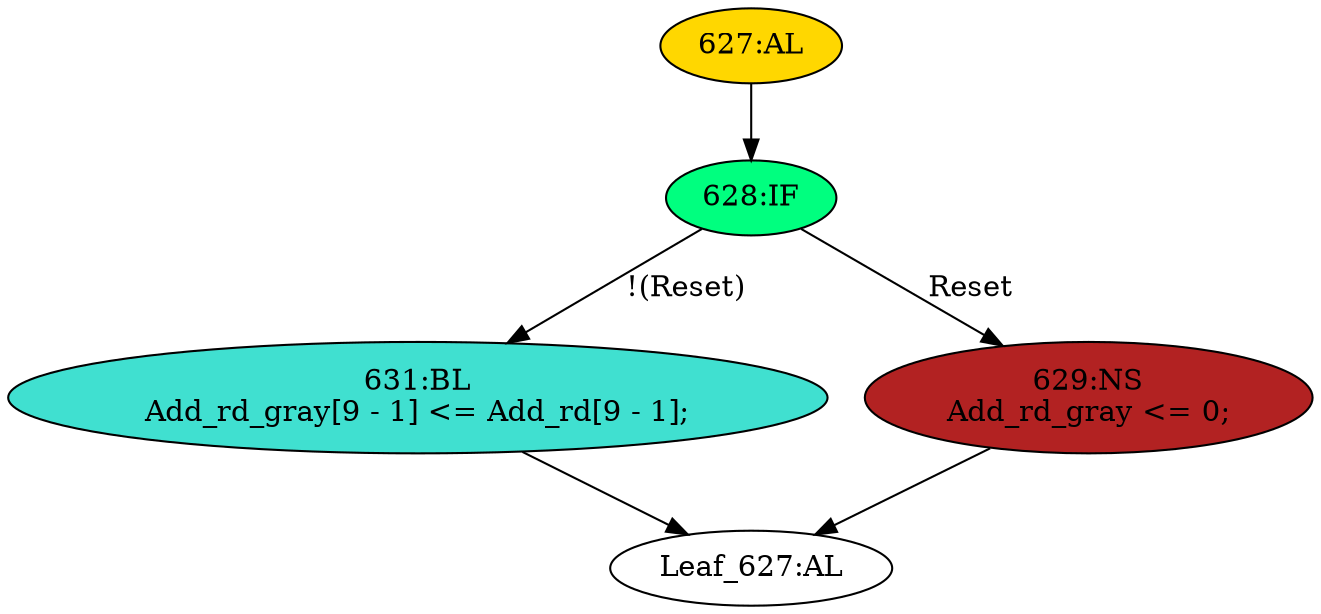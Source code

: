 strict digraph "" {
	node [label="\N"];
	"631:BL"	 [ast="<pyverilog.vparser.ast.Block object at 0x7fbd1c2e6ad0>",
		fillcolor=turquoise,
		label="631:BL
Add_rd_gray[9 - 1] <= Add_rd[9 - 1];",
		statements="[<pyverilog.vparser.ast.NonblockingSubstitution object at 0x7fbd1c2e6790>]",
		style=filled,
		typ=Block];
	"Leaf_627:AL"	 [def_var="['Add_rd_gray']",
		label="Leaf_627:AL"];
	"631:BL" -> "Leaf_627:AL"	 [cond="[]",
		lineno=None];
	"629:NS"	 [ast="<pyverilog.vparser.ast.NonblockingSubstitution object at 0x7fbd1c2d23d0>",
		fillcolor=firebrick,
		label="629:NS
Add_rd_gray <= 0;",
		statements="[<pyverilog.vparser.ast.NonblockingSubstitution object at 0x7fbd1c2d23d0>]",
		style=filled,
		typ=NonblockingSubstitution];
	"629:NS" -> "Leaf_627:AL"	 [cond="[]",
		lineno=None];
	"628:IF"	 [ast="<pyverilog.vparser.ast.IfStatement object at 0x7fbd1c2d2510>",
		fillcolor=springgreen,
		label="628:IF",
		statements="[]",
		style=filled,
		typ=IfStatement];
	"628:IF" -> "631:BL"	 [cond="['Reset']",
		label="!(Reset)",
		lineno=628];
	"628:IF" -> "629:NS"	 [cond="['Reset']",
		label=Reset,
		lineno=628];
	"627:AL"	 [ast="<pyverilog.vparser.ast.Always object at 0x7fbd1c2d2590>",
		clk_sens=False,
		fillcolor=gold,
		label="627:AL",
		sens="['Reset', 'Clk_SYS']",
		statements="[]",
		style=filled,
		typ=Always,
		use_var="['Reset', 'Add_rd']"];
	"627:AL" -> "628:IF"	 [cond="[]",
		lineno=None];
}

